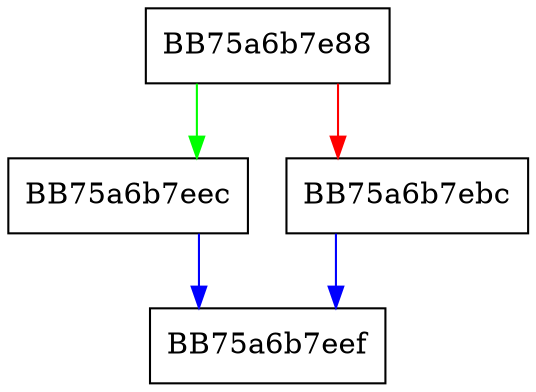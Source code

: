 digraph Create7ZLibrary {
  node [shape="box"];
  graph [splines=ortho];
  BB75a6b7e88 -> BB75a6b7eec [color="green"];
  BB75a6b7e88 -> BB75a6b7ebc [color="red"];
  BB75a6b7ebc -> BB75a6b7eef [color="blue"];
  BB75a6b7eec -> BB75a6b7eef [color="blue"];
}